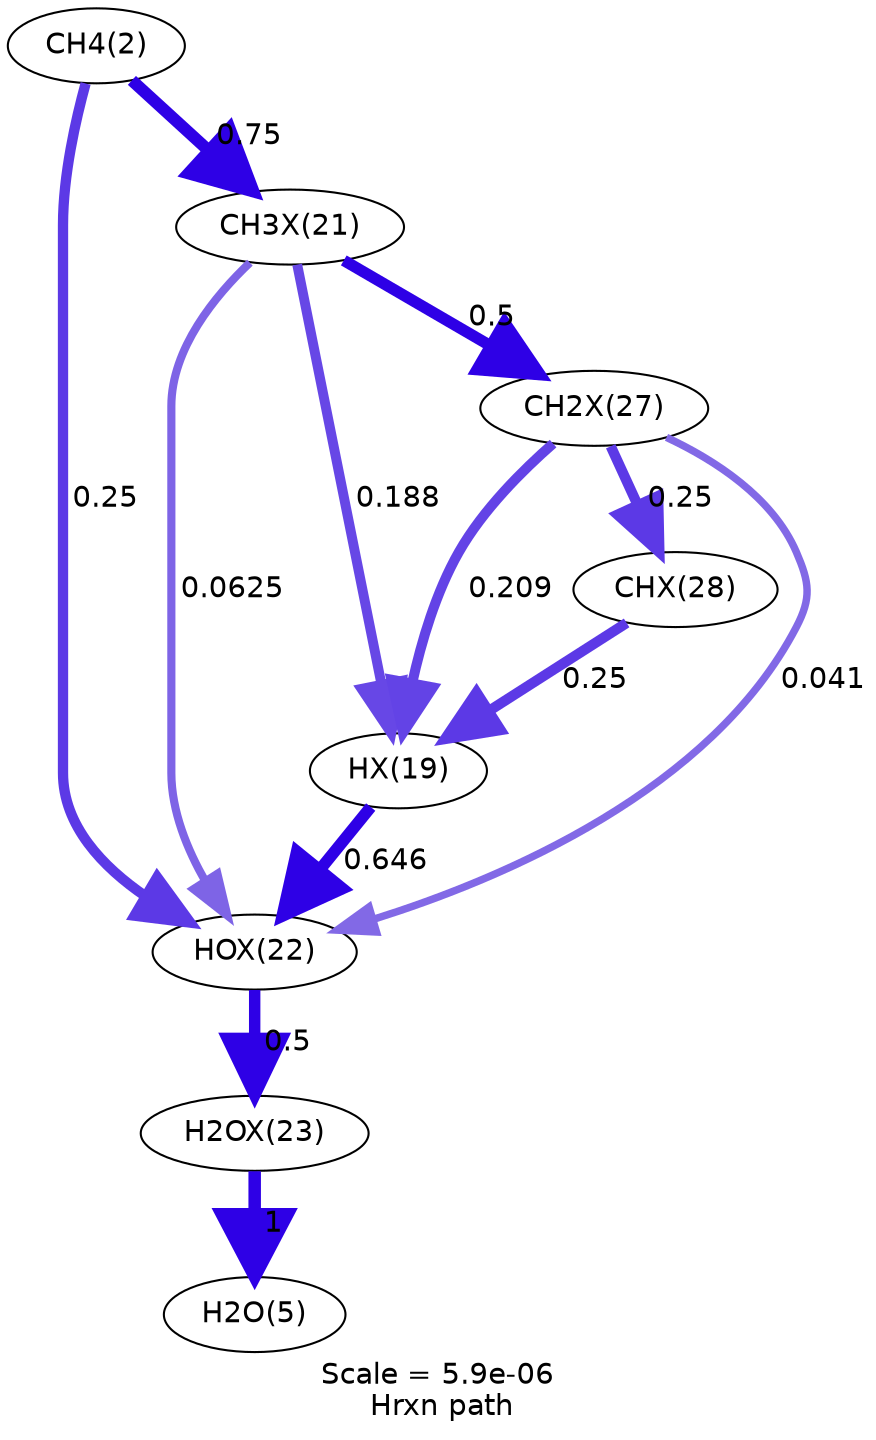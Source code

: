 digraph reaction_paths {
center=1;
s3 -> s26[fontname="Helvetica", style="setlinewidth(4.95)", arrowsize=2.48, color="0.7, 0.75, 0.9"
, label=" 0.25"];
s3 -> s25[fontname="Helvetica", style="setlinewidth(5.78)", arrowsize=2.89, color="0.7, 1.25, 0.9"
, label=" 0.75"];
s23 -> s26[fontname="Helvetica", style="setlinewidth(5.67)", arrowsize=2.84, color="0.7, 1.15, 0.9"
, label=" 0.646"];
s25 -> s23[fontname="Helvetica", style="setlinewidth(4.74)", arrowsize=2.37, color="0.7, 0.688, 0.9"
, label=" 0.188"];
s31 -> s23[fontname="Helvetica", style="setlinewidth(4.82)", arrowsize=2.41, color="0.7, 0.709, 0.9"
, label=" 0.209"];
s32 -> s23[fontname="Helvetica", style="setlinewidth(4.95)", arrowsize=2.48, color="0.7, 0.75, 0.9"
, label=" 0.25"];
s25 -> s26[fontname="Helvetica", style="setlinewidth(3.91)", arrowsize=1.95, color="0.7, 0.562, 0.9"
, label=" 0.0625"];
s31 -> s26[fontname="Helvetica", style="setlinewidth(3.59)", arrowsize=1.79, color="0.7, 0.541, 0.9"
, label=" 0.041"];
s26 -> s27[fontname="Helvetica", style="setlinewidth(5.48)", arrowsize=2.74, color="0.7, 1, 0.9"
, label=" 0.5"];
s27 -> s6[fontname="Helvetica", style="setlinewidth(6)", arrowsize=3, color="0.7, 1.5, 0.9"
, label=" 1"];
s25 -> s31[fontname="Helvetica", style="setlinewidth(5.48)", arrowsize=2.74, color="0.7, 1, 0.9"
, label=" 0.5"];
s31 -> s32[fontname="Helvetica", style="setlinewidth(4.95)", arrowsize=2.48, color="0.7, 0.75, 0.9"
, label=" 0.25"];
s3 [ fontname="Helvetica", label="CH4(2)"];
s6 [ fontname="Helvetica", label="H2O(5)"];
s23 [ fontname="Helvetica", label="HX(19)"];
s25 [ fontname="Helvetica", label="CH3X(21)"];
s26 [ fontname="Helvetica", label="HOX(22)"];
s27 [ fontname="Helvetica", label="H2OX(23)"];
s31 [ fontname="Helvetica", label="CH2X(27)"];
s32 [ fontname="Helvetica", label="CHX(28)"];
 label = "Scale = 5.9e-06\l Hrxn path";
 fontname = "Helvetica";
}

